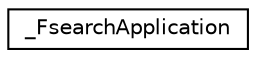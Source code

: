 digraph "类继承关系图"
{
  edge [fontname="Helvetica",fontsize="10",labelfontname="Helvetica",labelfontsize="10"];
  node [fontname="Helvetica",fontsize="10",shape=record];
  rankdir="LR";
  Node0 [label="_FsearchApplication",height=0.2,width=0.4,color="black", fillcolor="white", style="filled",URL="$struct___fsearch_application.html"];
}
